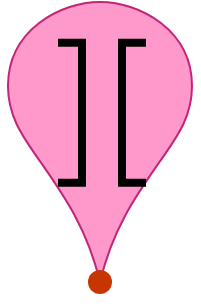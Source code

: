<mxfile version="24.6.4" type="github">
  <diagram name="Page-1" id="eovN-4z9HB7-FLf9IqhV">
    <mxGraphModel dx="794" dy="428" grid="1" gridSize="10" guides="1" tooltips="1" connect="1" arrows="1" fold="1" page="1" pageScale="1" pageWidth="850" pageHeight="1100" math="0" shadow="0">
      <root>
        <mxCell id="0" />
        <mxCell id="1" parent="0" />
        <mxCell id="LxRtRh2ZlBeRw3DF-ybX-2" value="" style="html=1;outlineConnect=0;whiteSpace=wrap;shape=mxgraph.archimate3.locationIcon;fillColor=#FF99CC;aspect=fixed;strokeColor=#c22478;fontColor=#ffffff;" parent="1" vertex="1">
          <mxGeometry x="376" y="120" width="98" height="140" as="geometry" />
        </mxCell>
        <mxCell id="LxRtRh2ZlBeRw3DF-ybX-11" value="" style="shape=partialRectangle;whiteSpace=wrap;html=1;bottom=1;right=1;left=1;top=0;fillColor=none;routingCenterX=-0.5;direction=north;strokeWidth=4;" parent="1" vertex="1">
          <mxGeometry x="406" y="140.42" width="10" height="70" as="geometry" />
        </mxCell>
        <mxCell id="LxRtRh2ZlBeRw3DF-ybX-13" value="" style="shape=partialRectangle;whiteSpace=wrap;html=1;bottom=1;right=1;left=1;top=0;fillColor=none;routingCenterX=-0.5;direction=south;strokeWidth=4;" parent="1" vertex="1">
          <mxGeometry x="436" y="140.42" width="10" height="70" as="geometry" />
        </mxCell>
        <mxCell id="fmWiyUDYH5ZEofo7Le9D-2" value="" style="shape=waypoint;sketch=0;size=6;pointerEvents=1;points=[];fillColor=#fa6800;resizable=0;rotatable=0;perimeter=centerPerimeter;snapToPoint=1;strokeWidth=4;strokeColor=#C73500;fontColor=#000000;" vertex="1" parent="1">
          <mxGeometry x="415" y="250" width="20" height="20" as="geometry" />
        </mxCell>
      </root>
    </mxGraphModel>
  </diagram>
</mxfile>
